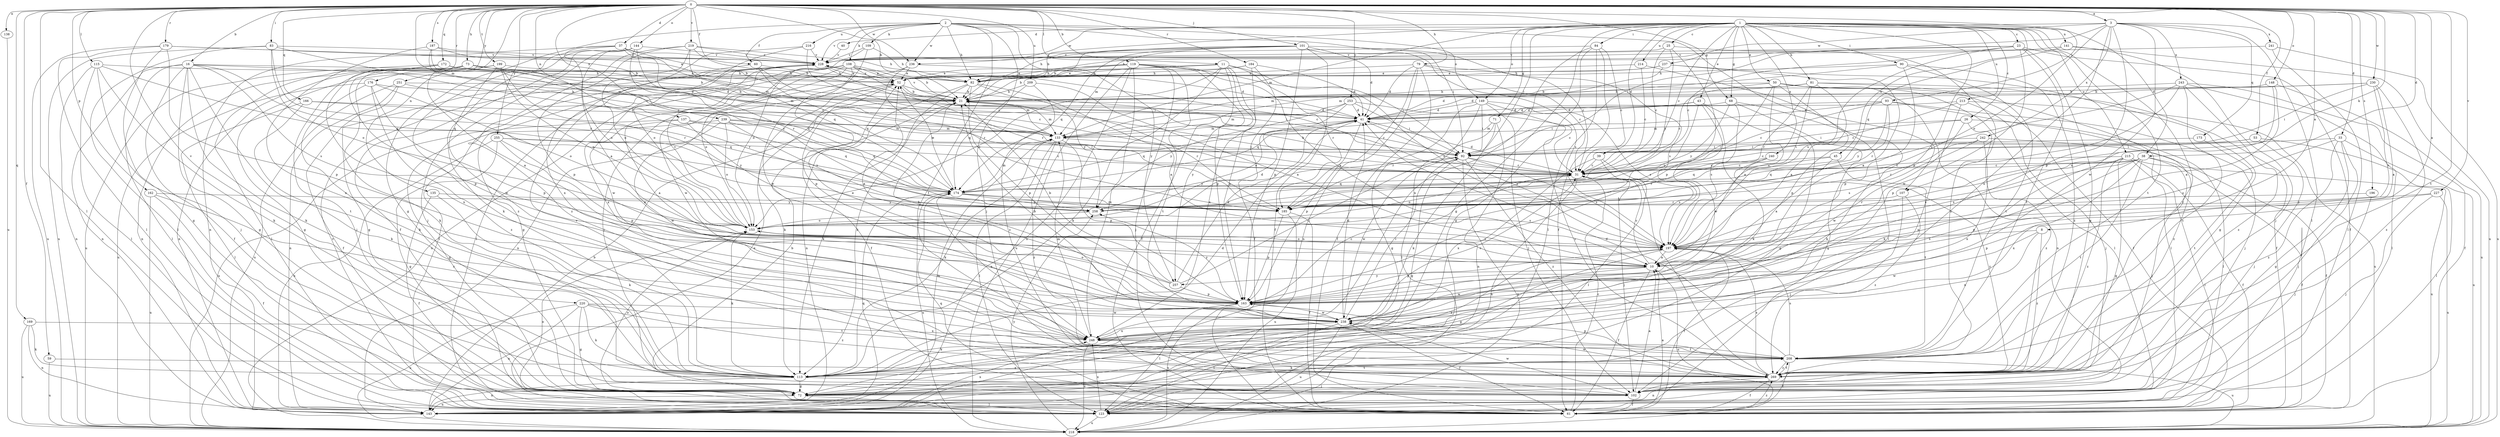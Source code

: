 strict digraph  {
0;
1;
2;
3;
8;
10;
11;
16;
21;
23;
25;
26;
31;
33;
37;
38;
39;
40;
41;
43;
45;
50;
52;
53;
59;
60;
61;
68;
71;
72;
73;
79;
81;
82;
83;
84;
90;
92;
93;
101;
102;
107;
108;
109;
113;
115;
119;
123;
133;
135;
137;
138;
141;
143;
144;
148;
149;
153;
162;
163;
166;
169;
172;
173;
174;
176;
179;
184;
185;
187;
196;
197;
199;
208;
209;
213;
214;
215;
216;
218;
219;
220;
227;
228;
230;
236;
237;
238;
239;
240;
241;
242;
243;
248;
251;
253;
255;
257;
258;
269;
0 -> 3  [label=a];
0 -> 8  [label=a];
0 -> 10  [label=a];
0 -> 11  [label=b];
0 -> 16  [label=b];
0 -> 21  [label=b];
0 -> 33  [label=d];
0 -> 37  [label=d];
0 -> 38  [label=d];
0 -> 53  [label=f];
0 -> 59  [label=f];
0 -> 60  [label=f];
0 -> 68  [label=g];
0 -> 73  [label=h];
0 -> 79  [label=h];
0 -> 83  [label=i];
0 -> 93  [label=j];
0 -> 101  [label=j];
0 -> 107  [label=k];
0 -> 115  [label=l];
0 -> 119  [label=l];
0 -> 123  [label=l];
0 -> 133  [label=m];
0 -> 135  [label=n];
0 -> 137  [label=n];
0 -> 138  [label=n];
0 -> 144  [label=o];
0 -> 148  [label=o];
0 -> 162  [label=p];
0 -> 166  [label=q];
0 -> 169  [label=q];
0 -> 172  [label=q];
0 -> 176  [label=r];
0 -> 179  [label=r];
0 -> 184  [label=r];
0 -> 187  [label=s];
0 -> 196  [label=s];
0 -> 199  [label=t];
0 -> 208  [label=t];
0 -> 209  [label=u];
0 -> 219  [label=v];
0 -> 220  [label=v];
0 -> 227  [label=v];
0 -> 230  [label=w];
0 -> 236  [label=w];
0 -> 239  [label=x];
0 -> 251  [label=y];
0 -> 253  [label=y];
0 -> 255  [label=y];
1 -> 21  [label=b];
1 -> 23  [label=c];
1 -> 25  [label=c];
1 -> 26  [label=c];
1 -> 31  [label=c];
1 -> 38  [label=d];
1 -> 39  [label=d];
1 -> 43  [label=e];
1 -> 45  [label=e];
1 -> 50  [label=e];
1 -> 68  [label=g];
1 -> 71  [label=g];
1 -> 72  [label=g];
1 -> 81  [label=h];
1 -> 84  [label=i];
1 -> 90  [label=i];
1 -> 92  [label=i];
1 -> 133  [label=m];
1 -> 141  [label=n];
1 -> 149  [label=o];
1 -> 163  [label=p];
1 -> 208  [label=t];
1 -> 213  [label=u];
1 -> 214  [label=u];
1 -> 215  [label=u];
1 -> 236  [label=w];
1 -> 240  [label=x];
1 -> 269  [label=z];
2 -> 60  [label=f];
2 -> 72  [label=g];
2 -> 82  [label=h];
2 -> 92  [label=i];
2 -> 102  [label=j];
2 -> 107  [label=k];
2 -> 108  [label=k];
2 -> 109  [label=k];
2 -> 149  [label=o];
2 -> 208  [label=t];
2 -> 216  [label=u];
2 -> 228  [label=v];
2 -> 236  [label=w];
2 -> 257  [label=y];
3 -> 40  [label=d];
3 -> 92  [label=i];
3 -> 123  [label=l];
3 -> 153  [label=o];
3 -> 163  [label=p];
3 -> 173  [label=q];
3 -> 237  [label=w];
3 -> 238  [label=w];
3 -> 241  [label=x];
3 -> 242  [label=x];
3 -> 243  [label=x];
3 -> 248  [label=x];
8 -> 197  [label=s];
8 -> 238  [label=w];
8 -> 248  [label=x];
8 -> 269  [label=z];
10 -> 31  [label=c];
10 -> 61  [label=f];
10 -> 218  [label=u];
10 -> 238  [label=w];
10 -> 257  [label=y];
11 -> 41  [label=d];
11 -> 52  [label=e];
11 -> 61  [label=f];
11 -> 82  [label=h];
11 -> 113  [label=k];
11 -> 153  [label=o];
11 -> 163  [label=p];
11 -> 185  [label=r];
11 -> 257  [label=y];
16 -> 41  [label=d];
16 -> 61  [label=f];
16 -> 72  [label=g];
16 -> 82  [label=h];
16 -> 113  [label=k];
16 -> 123  [label=l];
16 -> 143  [label=n];
16 -> 174  [label=q];
16 -> 197  [label=s];
16 -> 208  [label=t];
21 -> 41  [label=d];
21 -> 113  [label=k];
21 -> 133  [label=m];
21 -> 185  [label=r];
21 -> 228  [label=v];
23 -> 31  [label=c];
23 -> 61  [label=f];
23 -> 72  [label=g];
23 -> 82  [label=h];
23 -> 197  [label=s];
23 -> 208  [label=t];
23 -> 228  [label=v];
23 -> 238  [label=w];
25 -> 31  [label=c];
25 -> 163  [label=p];
25 -> 228  [label=v];
25 -> 258  [label=y];
25 -> 269  [label=z];
26 -> 92  [label=i];
26 -> 123  [label=l];
26 -> 133  [label=m];
26 -> 238  [label=w];
26 -> 269  [label=z];
31 -> 21  [label=b];
31 -> 41  [label=d];
31 -> 102  [label=j];
31 -> 143  [label=n];
31 -> 153  [label=o];
31 -> 174  [label=q];
33 -> 72  [label=g];
33 -> 92  [label=i];
33 -> 102  [label=j];
33 -> 197  [label=s];
33 -> 218  [label=u];
33 -> 269  [label=z];
37 -> 21  [label=b];
37 -> 31  [label=c];
37 -> 133  [label=m];
37 -> 143  [label=n];
37 -> 153  [label=o];
37 -> 228  [label=v];
37 -> 269  [label=z];
38 -> 31  [label=c];
38 -> 61  [label=f];
38 -> 102  [label=j];
38 -> 163  [label=p];
38 -> 174  [label=q];
38 -> 197  [label=s];
38 -> 208  [label=t];
38 -> 248  [label=x];
39 -> 31  [label=c];
39 -> 123  [label=l];
39 -> 197  [label=s];
39 -> 248  [label=x];
40 -> 228  [label=v];
41 -> 133  [label=m];
41 -> 163  [label=p];
41 -> 174  [label=q];
41 -> 197  [label=s];
43 -> 41  [label=d];
43 -> 72  [label=g];
43 -> 113  [label=k];
43 -> 153  [label=o];
43 -> 174  [label=q];
43 -> 238  [label=w];
45 -> 10  [label=a];
45 -> 31  [label=c];
45 -> 174  [label=q];
45 -> 208  [label=t];
50 -> 10  [label=a];
50 -> 21  [label=b];
50 -> 31  [label=c];
50 -> 61  [label=f];
50 -> 123  [label=l];
50 -> 143  [label=n];
50 -> 163  [label=p];
50 -> 185  [label=r];
52 -> 21  [label=b];
52 -> 61  [label=f];
52 -> 92  [label=i];
52 -> 113  [label=k];
52 -> 133  [label=m];
52 -> 143  [label=n];
52 -> 228  [label=v];
53 -> 31  [label=c];
53 -> 92  [label=i];
53 -> 102  [label=j];
53 -> 123  [label=l];
59 -> 218  [label=u];
59 -> 269  [label=z];
60 -> 31  [label=c];
60 -> 72  [label=g];
60 -> 82  [label=h];
60 -> 174  [label=q];
61 -> 10  [label=a];
61 -> 31  [label=c];
61 -> 153  [label=o];
61 -> 174  [label=q];
61 -> 269  [label=z];
68 -> 41  [label=d];
68 -> 72  [label=g];
68 -> 113  [label=k];
68 -> 197  [label=s];
68 -> 258  [label=y];
71 -> 113  [label=k];
71 -> 133  [label=m];
71 -> 143  [label=n];
71 -> 185  [label=r];
72 -> 21  [label=b];
72 -> 123  [label=l];
72 -> 143  [label=n];
72 -> 153  [label=o];
73 -> 10  [label=a];
73 -> 41  [label=d];
73 -> 52  [label=e];
73 -> 102  [label=j];
73 -> 113  [label=k];
73 -> 123  [label=l];
73 -> 143  [label=n];
73 -> 174  [label=q];
79 -> 31  [label=c];
79 -> 41  [label=d];
79 -> 52  [label=e];
79 -> 61  [label=f];
79 -> 143  [label=n];
79 -> 185  [label=r];
79 -> 197  [label=s];
81 -> 10  [label=a];
81 -> 21  [label=b];
81 -> 41  [label=d];
81 -> 61  [label=f];
81 -> 123  [label=l];
81 -> 185  [label=r];
81 -> 197  [label=s];
82 -> 10  [label=a];
82 -> 21  [label=b];
82 -> 113  [label=k];
82 -> 143  [label=n];
82 -> 163  [label=p];
82 -> 258  [label=y];
83 -> 31  [label=c];
83 -> 123  [label=l];
83 -> 153  [label=o];
83 -> 185  [label=r];
83 -> 218  [label=u];
83 -> 228  [label=v];
84 -> 31  [label=c];
84 -> 61  [label=f];
84 -> 72  [label=g];
84 -> 123  [label=l];
84 -> 228  [label=v];
84 -> 248  [label=x];
90 -> 82  [label=h];
90 -> 133  [label=m];
90 -> 163  [label=p];
90 -> 208  [label=t];
90 -> 269  [label=z];
92 -> 31  [label=c];
92 -> 72  [label=g];
92 -> 197  [label=s];
92 -> 218  [label=u];
92 -> 238  [label=w];
92 -> 258  [label=y];
92 -> 269  [label=z];
93 -> 31  [label=c];
93 -> 41  [label=d];
93 -> 92  [label=i];
93 -> 102  [label=j];
93 -> 185  [label=r];
93 -> 258  [label=y];
93 -> 269  [label=z];
101 -> 21  [label=b];
101 -> 31  [label=c];
101 -> 41  [label=d];
101 -> 61  [label=f];
101 -> 82  [label=h];
101 -> 133  [label=m];
101 -> 163  [label=p];
101 -> 174  [label=q];
101 -> 197  [label=s];
101 -> 228  [label=v];
102 -> 10  [label=a];
102 -> 61  [label=f];
102 -> 238  [label=w];
107 -> 102  [label=j];
107 -> 185  [label=r];
107 -> 269  [label=z];
108 -> 21  [label=b];
108 -> 31  [label=c];
108 -> 52  [label=e];
108 -> 102  [label=j];
108 -> 123  [label=l];
108 -> 153  [label=o];
108 -> 163  [label=p];
108 -> 185  [label=r];
108 -> 218  [label=u];
108 -> 248  [label=x];
109 -> 82  [label=h];
109 -> 153  [label=o];
109 -> 228  [label=v];
109 -> 238  [label=w];
113 -> 41  [label=d];
113 -> 72  [label=g];
113 -> 102  [label=j];
113 -> 143  [label=n];
113 -> 197  [label=s];
113 -> 208  [label=t];
113 -> 228  [label=v];
115 -> 82  [label=h];
115 -> 102  [label=j];
115 -> 113  [label=k];
115 -> 123  [label=l];
115 -> 143  [label=n];
115 -> 174  [label=q];
119 -> 10  [label=a];
119 -> 21  [label=b];
119 -> 52  [label=e];
119 -> 82  [label=h];
119 -> 92  [label=i];
119 -> 102  [label=j];
119 -> 143  [label=n];
119 -> 163  [label=p];
119 -> 208  [label=t];
119 -> 218  [label=u];
119 -> 248  [label=x];
123 -> 52  [label=e];
123 -> 218  [label=u];
123 -> 228  [label=v];
123 -> 248  [label=x];
133 -> 92  [label=i];
133 -> 113  [label=k];
133 -> 123  [label=l];
133 -> 163  [label=p];
133 -> 269  [label=z];
135 -> 61  [label=f];
135 -> 113  [label=k];
135 -> 258  [label=y];
137 -> 10  [label=a];
137 -> 133  [label=m];
137 -> 174  [label=q];
137 -> 218  [label=u];
137 -> 258  [label=y];
138 -> 218  [label=u];
141 -> 102  [label=j];
141 -> 174  [label=q];
141 -> 218  [label=u];
141 -> 228  [label=v];
143 -> 21  [label=b];
143 -> 133  [label=m];
143 -> 174  [label=q];
143 -> 248  [label=x];
144 -> 10  [label=a];
144 -> 61  [label=f];
144 -> 102  [label=j];
144 -> 113  [label=k];
144 -> 185  [label=r];
144 -> 228  [label=v];
144 -> 258  [label=y];
148 -> 10  [label=a];
148 -> 21  [label=b];
148 -> 197  [label=s];
148 -> 218  [label=u];
149 -> 41  [label=d];
149 -> 72  [label=g];
149 -> 92  [label=i];
149 -> 102  [label=j];
149 -> 123  [label=l];
149 -> 197  [label=s];
149 -> 269  [label=z];
153 -> 41  [label=d];
153 -> 113  [label=k];
153 -> 197  [label=s];
153 -> 228  [label=v];
162 -> 61  [label=f];
162 -> 218  [label=u];
162 -> 248  [label=x];
162 -> 258  [label=y];
163 -> 21  [label=b];
163 -> 31  [label=c];
163 -> 52  [label=e];
163 -> 123  [label=l];
163 -> 218  [label=u];
163 -> 238  [label=w];
163 -> 258  [label=y];
166 -> 41  [label=d];
166 -> 113  [label=k];
166 -> 123  [label=l];
166 -> 174  [label=q];
169 -> 113  [label=k];
169 -> 143  [label=n];
169 -> 218  [label=u];
169 -> 248  [label=x];
172 -> 21  [label=b];
172 -> 82  [label=h];
172 -> 133  [label=m];
172 -> 163  [label=p];
172 -> 218  [label=u];
172 -> 248  [label=x];
173 -> 92  [label=i];
173 -> 208  [label=t];
174 -> 52  [label=e];
174 -> 133  [label=m];
174 -> 185  [label=r];
174 -> 197  [label=s];
174 -> 218  [label=u];
174 -> 248  [label=x];
174 -> 258  [label=y];
176 -> 21  [label=b];
176 -> 113  [label=k];
176 -> 153  [label=o];
176 -> 163  [label=p];
176 -> 218  [label=u];
176 -> 269  [label=z];
179 -> 21  [label=b];
179 -> 72  [label=g];
179 -> 123  [label=l];
179 -> 163  [label=p];
179 -> 218  [label=u];
179 -> 228  [label=v];
184 -> 52  [label=e];
184 -> 61  [label=f];
184 -> 82  [label=h];
184 -> 197  [label=s];
184 -> 248  [label=x];
185 -> 61  [label=f];
185 -> 163  [label=p];
185 -> 218  [label=u];
187 -> 52  [label=e];
187 -> 92  [label=i];
187 -> 133  [label=m];
187 -> 228  [label=v];
187 -> 248  [label=x];
196 -> 102  [label=j];
196 -> 185  [label=r];
197 -> 10  [label=a];
197 -> 61  [label=f];
197 -> 72  [label=g];
197 -> 153  [label=o];
197 -> 163  [label=p];
199 -> 72  [label=g];
199 -> 82  [label=h];
199 -> 143  [label=n];
199 -> 153  [label=o];
199 -> 185  [label=r];
199 -> 238  [label=w];
208 -> 41  [label=d];
208 -> 61  [label=f];
208 -> 113  [label=k];
208 -> 163  [label=p];
208 -> 197  [label=s];
208 -> 218  [label=u];
208 -> 269  [label=z];
209 -> 10  [label=a];
209 -> 21  [label=b];
209 -> 174  [label=q];
209 -> 269  [label=z];
213 -> 31  [label=c];
213 -> 41  [label=d];
213 -> 102  [label=j];
213 -> 113  [label=k];
213 -> 218  [label=u];
214 -> 31  [label=c];
214 -> 52  [label=e];
214 -> 123  [label=l];
215 -> 31  [label=c];
215 -> 61  [label=f];
215 -> 72  [label=g];
215 -> 123  [label=l];
215 -> 163  [label=p];
215 -> 197  [label=s];
215 -> 218  [label=u];
215 -> 269  [label=z];
216 -> 31  [label=c];
216 -> 153  [label=o];
216 -> 228  [label=v];
216 -> 248  [label=x];
218 -> 258  [label=y];
219 -> 21  [label=b];
219 -> 82  [label=h];
219 -> 153  [label=o];
219 -> 163  [label=p];
219 -> 174  [label=q];
219 -> 228  [label=v];
219 -> 269  [label=z];
220 -> 72  [label=g];
220 -> 113  [label=k];
220 -> 143  [label=n];
220 -> 208  [label=t];
220 -> 218  [label=u];
220 -> 238  [label=w];
220 -> 269  [label=z];
227 -> 102  [label=j];
227 -> 163  [label=p];
227 -> 218  [label=u];
227 -> 258  [label=y];
228 -> 52  [label=e];
228 -> 72  [label=g];
228 -> 92  [label=i];
228 -> 123  [label=l];
228 -> 238  [label=w];
230 -> 10  [label=a];
230 -> 21  [label=b];
230 -> 41  [label=d];
230 -> 92  [label=i];
230 -> 197  [label=s];
230 -> 269  [label=z];
236 -> 41  [label=d];
236 -> 52  [label=e];
236 -> 185  [label=r];
236 -> 238  [label=w];
237 -> 10  [label=a];
237 -> 52  [label=e];
237 -> 72  [label=g];
237 -> 82  [label=h];
237 -> 133  [label=m];
238 -> 21  [label=b];
238 -> 31  [label=c];
238 -> 41  [label=d];
238 -> 61  [label=f];
238 -> 92  [label=i];
238 -> 113  [label=k];
238 -> 123  [label=l];
238 -> 218  [label=u];
238 -> 248  [label=x];
239 -> 72  [label=g];
239 -> 92  [label=i];
239 -> 133  [label=m];
239 -> 153  [label=o];
239 -> 174  [label=q];
239 -> 238  [label=w];
239 -> 258  [label=y];
240 -> 31  [label=c];
240 -> 185  [label=r];
240 -> 269  [label=z];
241 -> 123  [label=l];
241 -> 218  [label=u];
241 -> 228  [label=v];
242 -> 61  [label=f];
242 -> 92  [label=i];
242 -> 185  [label=r];
242 -> 197  [label=s];
242 -> 248  [label=x];
243 -> 21  [label=b];
243 -> 61  [label=f];
243 -> 123  [label=l];
243 -> 163  [label=p];
243 -> 208  [label=t];
243 -> 258  [label=y];
243 -> 269  [label=z];
248 -> 133  [label=m];
248 -> 208  [label=t];
248 -> 218  [label=u];
251 -> 21  [label=b];
251 -> 61  [label=f];
251 -> 143  [label=n];
251 -> 185  [label=r];
251 -> 218  [label=u];
253 -> 31  [label=c];
253 -> 41  [label=d];
253 -> 92  [label=i];
253 -> 133  [label=m];
253 -> 153  [label=o];
253 -> 258  [label=y];
255 -> 10  [label=a];
255 -> 31  [label=c];
255 -> 72  [label=g];
255 -> 92  [label=i];
255 -> 143  [label=n];
255 -> 163  [label=p];
257 -> 21  [label=b];
257 -> 41  [label=d];
257 -> 52  [label=e];
257 -> 92  [label=i];
257 -> 153  [label=o];
257 -> 163  [label=p];
258 -> 153  [label=o];
269 -> 31  [label=c];
269 -> 61  [label=f];
269 -> 143  [label=n];
269 -> 197  [label=s];
269 -> 208  [label=t];
269 -> 238  [label=w];
}
